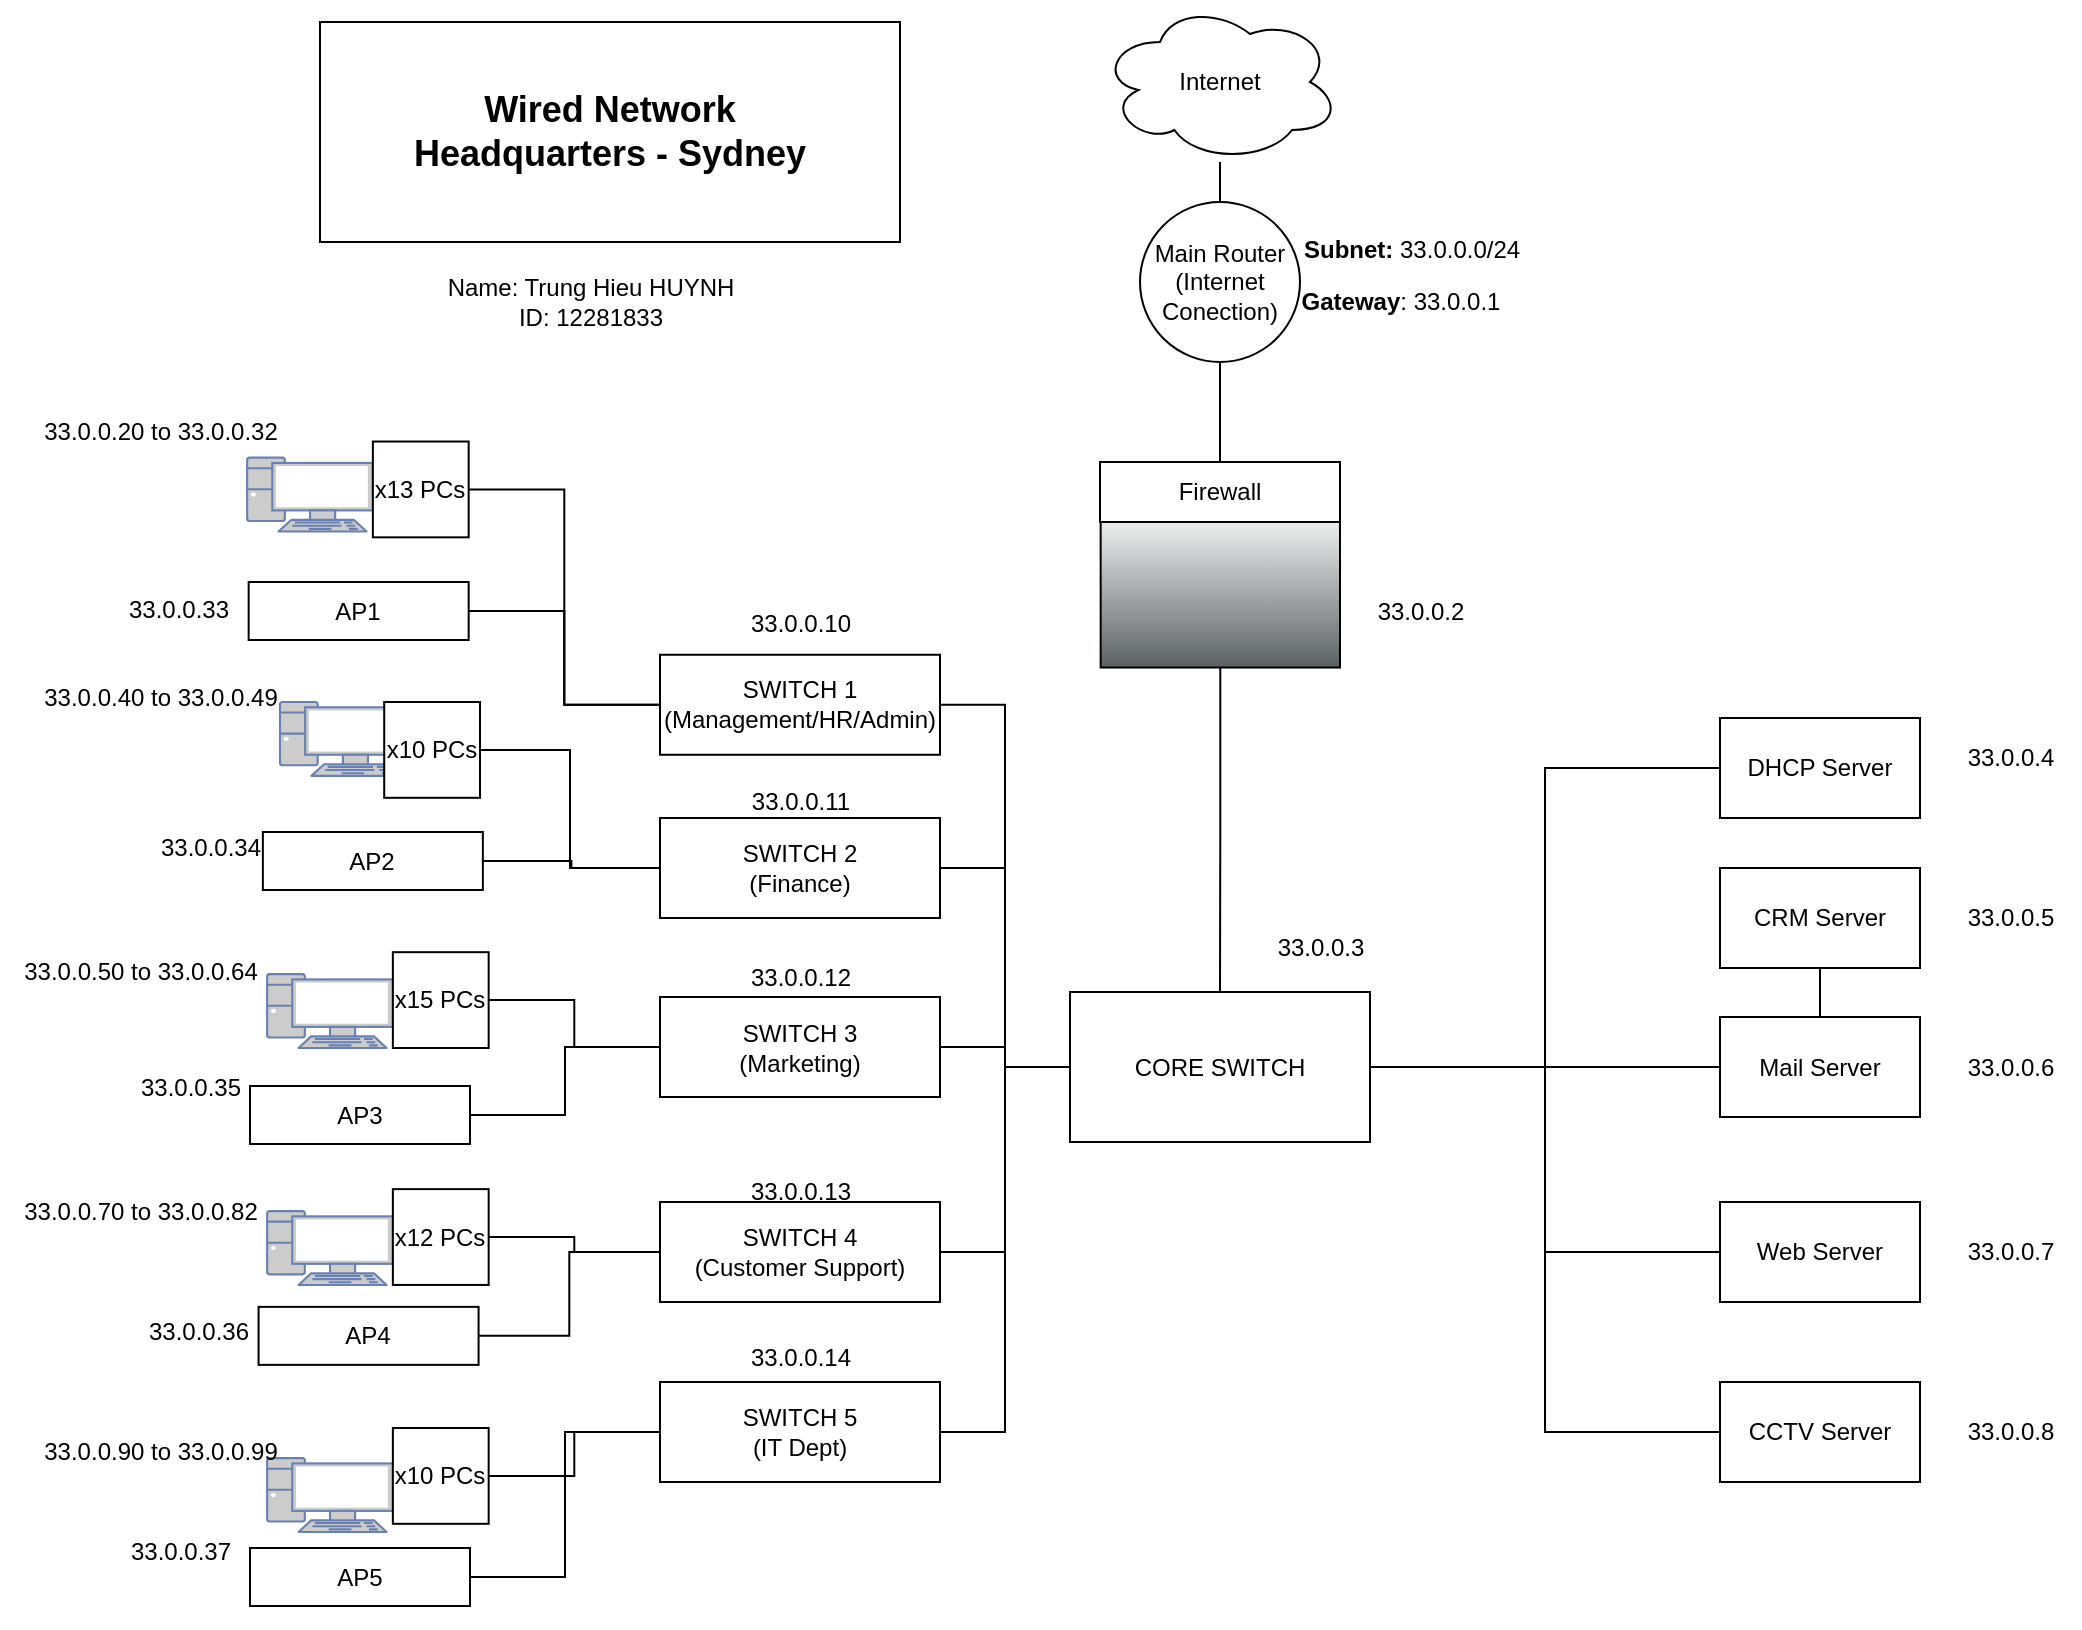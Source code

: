 <mxfile version="26.2.15">
  <diagram name="Page-1" id="qFAtJuwPg8JW1aZ13dqq">
    <mxGraphModel dx="1489" dy="894" grid="1" gridSize="10" guides="1" tooltips="1" connect="1" arrows="1" fold="1" page="1" pageScale="1" pageWidth="1100" pageHeight="850" math="0" shadow="0">
      <root>
        <mxCell id="0" />
        <mxCell id="1" parent="0" />
        <mxCell id="YjkJPCfu2g2Q44yJsQ8B-32" style="edgeStyle=orthogonalEdgeStyle;rounded=0;orthogonalLoop=1;jettySize=auto;html=1;entryX=0.5;entryY=0;entryDx=0;entryDy=0;endArrow=none;startFill=0;" parent="1" source="YjkJPCfu2g2Q44yJsQ8B-1" target="YjkJPCfu2g2Q44yJsQ8B-2" edge="1">
          <mxGeometry relative="1" as="geometry" />
        </mxCell>
        <mxCell id="YjkJPCfu2g2Q44yJsQ8B-1" value="Internet" style="ellipse;shape=cloud;whiteSpace=wrap;html=1;" parent="1" vertex="1">
          <mxGeometry x="560" y="10" width="120" height="80" as="geometry" />
        </mxCell>
        <mxCell id="YjkJPCfu2g2Q44yJsQ8B-33" style="rounded=0;orthogonalLoop=1;jettySize=auto;html=1;entryX=0.5;entryY=0;entryDx=0;entryDy=0;endArrow=none;startFill=0;" parent="1" source="YjkJPCfu2g2Q44yJsQ8B-2" target="YjkJPCfu2g2Q44yJsQ8B-6" edge="1">
          <mxGeometry relative="1" as="geometry" />
        </mxCell>
        <mxCell id="YjkJPCfu2g2Q44yJsQ8B-2" value="Main Router&lt;div&gt;(Internet Conection)&lt;/div&gt;" style="ellipse;whiteSpace=wrap;html=1;aspect=fixed;" parent="1" vertex="1">
          <mxGeometry x="580" y="110" width="80" height="80" as="geometry" />
        </mxCell>
        <mxCell id="YjkJPCfu2g2Q44yJsQ8B-7" value="" style="group" parent="1" vertex="1" connectable="0">
          <mxGeometry x="560" y="240" width="120" height="102.76" as="geometry" />
        </mxCell>
        <mxCell id="YjkJPCfu2g2Q44yJsQ8B-5" value="" style="shape=mxgraph.networks2.icon;aspect=fixed;fillColor=#EDEDED;strokeColor=#000000;gradientColor=#5B6163;network2IconShadow=1;network2bgFillColor=none;network2Icon=mxgraph.networks2.firewall;network2IconXOffset=0.0;network2IconYOffset=0.0;network2IconW=1;network2IconH=0.608;" parent="YjkJPCfu2g2Q44yJsQ8B-7" vertex="1">
          <mxGeometry x="0.33" y="30" width="119.67" height="72.76" as="geometry" />
        </mxCell>
        <mxCell id="YjkJPCfu2g2Q44yJsQ8B-6" value="Firewall" style="rounded=0;whiteSpace=wrap;html=1;" parent="YjkJPCfu2g2Q44yJsQ8B-7" vertex="1">
          <mxGeometry width="120" height="30" as="geometry" />
        </mxCell>
        <mxCell id="YjkJPCfu2g2Q44yJsQ8B-55" style="edgeStyle=orthogonalEdgeStyle;rounded=0;orthogonalLoop=1;jettySize=auto;html=1;entryX=0;entryY=0.5;entryDx=0;entryDy=0;endArrow=none;startFill=0;" parent="1" source="YjkJPCfu2g2Q44yJsQ8B-8" target="YjkJPCfu2g2Q44yJsQ8B-18" edge="1">
          <mxGeometry relative="1" as="geometry" />
        </mxCell>
        <mxCell id="YjkJPCfu2g2Q44yJsQ8B-56" style="edgeStyle=orthogonalEdgeStyle;rounded=0;orthogonalLoop=1;jettySize=auto;html=1;endArrow=none;startFill=0;" parent="1" source="YjkJPCfu2g2Q44yJsQ8B-8" target="YjkJPCfu2g2Q44yJsQ8B-20" edge="1">
          <mxGeometry relative="1" as="geometry" />
        </mxCell>
        <mxCell id="YjkJPCfu2g2Q44yJsQ8B-57" style="edgeStyle=orthogonalEdgeStyle;rounded=0;orthogonalLoop=1;jettySize=auto;html=1;entryX=0;entryY=0.5;entryDx=0;entryDy=0;endArrow=none;startFill=0;" parent="1" source="YjkJPCfu2g2Q44yJsQ8B-8" target="YjkJPCfu2g2Q44yJsQ8B-19" edge="1">
          <mxGeometry relative="1" as="geometry" />
        </mxCell>
        <mxCell id="dgyicYW2mbPfEkkoXrJB-6" style="edgeStyle=orthogonalEdgeStyle;rounded=0;orthogonalLoop=1;jettySize=auto;html=1;entryX=0;entryY=0.5;entryDx=0;entryDy=0;endArrow=none;startFill=0;" parent="1" source="YjkJPCfu2g2Q44yJsQ8B-8" target="dgyicYW2mbPfEkkoXrJB-3" edge="1">
          <mxGeometry relative="1" as="geometry" />
        </mxCell>
        <mxCell id="dgyicYW2mbPfEkkoXrJB-7" style="edgeStyle=orthogonalEdgeStyle;rounded=0;orthogonalLoop=1;jettySize=auto;html=1;entryX=0;entryY=0.5;entryDx=0;entryDy=0;endArrow=none;startFill=0;" parent="1" source="YjkJPCfu2g2Q44yJsQ8B-8" target="dgyicYW2mbPfEkkoXrJB-2" edge="1">
          <mxGeometry relative="1" as="geometry" />
        </mxCell>
        <mxCell id="EqXGCLOkD7mdPkbikTEO-46" style="edgeStyle=orthogonalEdgeStyle;rounded=0;orthogonalLoop=1;jettySize=auto;html=1;entryX=1;entryY=0.5;entryDx=0;entryDy=0;endArrow=none;startFill=0;" parent="1" source="YjkJPCfu2g2Q44yJsQ8B-8" target="YjkJPCfu2g2Q44yJsQ8B-10" edge="1">
          <mxGeometry relative="1" as="geometry" />
        </mxCell>
        <mxCell id="EqXGCLOkD7mdPkbikTEO-47" style="edgeStyle=orthogonalEdgeStyle;rounded=0;orthogonalLoop=1;jettySize=auto;html=1;entryX=1;entryY=0.5;entryDx=0;entryDy=0;endArrow=none;startFill=0;" parent="1" source="YjkJPCfu2g2Q44yJsQ8B-8" target="YjkJPCfu2g2Q44yJsQ8B-9" edge="1">
          <mxGeometry relative="1" as="geometry" />
        </mxCell>
        <mxCell id="EqXGCLOkD7mdPkbikTEO-48" style="edgeStyle=orthogonalEdgeStyle;rounded=0;orthogonalLoop=1;jettySize=auto;html=1;entryX=1;entryY=0.5;entryDx=0;entryDy=0;endArrow=none;startFill=0;" parent="1" source="YjkJPCfu2g2Q44yJsQ8B-8" target="EqXGCLOkD7mdPkbikTEO-1" edge="1">
          <mxGeometry relative="1" as="geometry" />
        </mxCell>
        <mxCell id="EqXGCLOkD7mdPkbikTEO-49" style="edgeStyle=orthogonalEdgeStyle;rounded=0;orthogonalLoop=1;jettySize=auto;html=1;entryX=1;entryY=0.5;entryDx=0;entryDy=0;endArrow=none;startFill=0;" parent="1" source="YjkJPCfu2g2Q44yJsQ8B-8" target="EqXGCLOkD7mdPkbikTEO-2" edge="1">
          <mxGeometry relative="1" as="geometry" />
        </mxCell>
        <mxCell id="EqXGCLOkD7mdPkbikTEO-50" style="edgeStyle=orthogonalEdgeStyle;rounded=0;orthogonalLoop=1;jettySize=auto;html=1;entryX=1;entryY=0.5;entryDx=0;entryDy=0;endArrow=none;startFill=0;" parent="1" source="YjkJPCfu2g2Q44yJsQ8B-8" target="EqXGCLOkD7mdPkbikTEO-3" edge="1">
          <mxGeometry relative="1" as="geometry" />
        </mxCell>
        <mxCell id="YjkJPCfu2g2Q44yJsQ8B-8" value="CORE SWITCH" style="rounded=0;whiteSpace=wrap;html=1;" parent="1" vertex="1">
          <mxGeometry x="545" y="505" width="150" height="75" as="geometry" />
        </mxCell>
        <mxCell id="EqXGCLOkD7mdPkbikTEO-40" style="edgeStyle=orthogonalEdgeStyle;rounded=0;orthogonalLoop=1;jettySize=auto;html=1;entryX=1;entryY=0.5;entryDx=0;entryDy=0;endArrow=none;startFill=0;" parent="1" source="YjkJPCfu2g2Q44yJsQ8B-9" target="EqXGCLOkD7mdPkbikTEO-23" edge="1">
          <mxGeometry relative="1" as="geometry" />
        </mxCell>
        <mxCell id="EqXGCLOkD7mdPkbikTEO-61" style="edgeStyle=orthogonalEdgeStyle;rounded=0;orthogonalLoop=1;jettySize=auto;html=1;entryX=1;entryY=0.5;entryDx=0;entryDy=0;endArrow=none;startFill=0;" parent="1" source="YjkJPCfu2g2Q44yJsQ8B-9" target="EqXGCLOkD7mdPkbikTEO-54" edge="1">
          <mxGeometry relative="1" as="geometry" />
        </mxCell>
        <mxCell id="YjkJPCfu2g2Q44yJsQ8B-9" value="SWITCH 2&lt;div&gt;(Finance)&lt;/div&gt;" style="rounded=0;whiteSpace=wrap;html=1;" parent="1" vertex="1">
          <mxGeometry x="340" y="418" width="140" height="50" as="geometry" />
        </mxCell>
        <mxCell id="EqXGCLOkD7mdPkbikTEO-45" style="edgeStyle=orthogonalEdgeStyle;rounded=0;orthogonalLoop=1;jettySize=auto;html=1;entryX=1;entryY=0.5;entryDx=0;entryDy=0;endArrow=none;startFill=0;" parent="1" source="YjkJPCfu2g2Q44yJsQ8B-10" target="YjkJPCfu2g2Q44yJsQ8B-11" edge="1">
          <mxGeometry relative="1" as="geometry" />
        </mxCell>
        <mxCell id="EqXGCLOkD7mdPkbikTEO-59" style="edgeStyle=orthogonalEdgeStyle;rounded=0;orthogonalLoop=1;jettySize=auto;html=1;entryX=1;entryY=0.5;entryDx=0;entryDy=0;endArrow=none;startFill=0;" parent="1" source="YjkJPCfu2g2Q44yJsQ8B-10" target="EqXGCLOkD7mdPkbikTEO-53" edge="1">
          <mxGeometry relative="1" as="geometry" />
        </mxCell>
        <mxCell id="YjkJPCfu2g2Q44yJsQ8B-10" value="SWITCH&amp;nbsp;&lt;span style=&quot;background-color: transparent; color: light-dark(rgb(0, 0, 0), rgb(255, 255, 255));&quot;&gt;1&lt;/span&gt;&lt;div&gt;&lt;span style=&quot;background-color: transparent; color: light-dark(rgb(0, 0, 0), rgb(255, 255, 255));&quot;&gt;(Management/&lt;/span&gt;&lt;span style=&quot;background-color: transparent; color: light-dark(rgb(0, 0, 0), rgb(255, 255, 255));&quot;&gt;HR/Admin&lt;/span&gt;&lt;span style=&quot;background-color: transparent; color: light-dark(rgb(0, 0, 0), rgb(255, 255, 255));&quot;&gt;)&lt;/span&gt;&lt;/div&gt;" style="rounded=0;whiteSpace=wrap;html=1;" parent="1" vertex="1">
          <mxGeometry x="340" y="336.38" width="140" height="50" as="geometry" />
        </mxCell>
        <mxCell id="YjkJPCfu2g2Q44yJsQ8B-18" value="DHCP Server" style="rounded=0;whiteSpace=wrap;html=1;" parent="1" vertex="1">
          <mxGeometry x="870" y="368" width="100" height="50" as="geometry" />
        </mxCell>
        <mxCell id="YjkJPCfu2g2Q44yJsQ8B-19" value="Web Server" style="rounded=0;whiteSpace=wrap;html=1;" parent="1" vertex="1">
          <mxGeometry x="870" y="610" width="100" height="50" as="geometry" />
        </mxCell>
        <mxCell id="YjkJPCfu2g2Q44yJsQ8B-20" value="CRM Server" style="rounded=0;whiteSpace=wrap;html=1;" parent="1" vertex="1">
          <mxGeometry x="870" y="443" width="100" height="50" as="geometry" />
        </mxCell>
        <mxCell id="YjkJPCfu2g2Q44yJsQ8B-34" style="edgeStyle=orthogonalEdgeStyle;rounded=0;orthogonalLoop=1;jettySize=auto;html=1;endArrow=none;startFill=0;" parent="1" source="YjkJPCfu2g2Q44yJsQ8B-5" target="YjkJPCfu2g2Q44yJsQ8B-8" edge="1">
          <mxGeometry relative="1" as="geometry" />
        </mxCell>
        <mxCell id="YjkJPCfu2g2Q44yJsQ8B-48" value="&lt;b&gt;&lt;font style=&quot;font-size: 18px;&quot;&gt;Wired Network&lt;/font&gt;&lt;/b&gt;&lt;div&gt;&lt;b&gt;&lt;font style=&quot;font-size: 18px;&quot;&gt;Headquarters - Sydney&lt;/font&gt;&lt;/b&gt;&lt;/div&gt;" style="text;html=1;align=center;verticalAlign=middle;whiteSpace=wrap;rounded=0;strokeColor=default;fillColor=none;" parent="1" vertex="1">
          <mxGeometry x="170" y="20" width="290" height="110" as="geometry" />
        </mxCell>
        <mxCell id="YjkJPCfu2g2Q44yJsQ8B-49" value="&lt;b&gt;Gateway&lt;/b&gt;: 33.0.0.1" style="text;html=1;align=center;verticalAlign=middle;resizable=0;points=[];autosize=1;strokeColor=none;fillColor=none;" parent="1" vertex="1">
          <mxGeometry x="650" y="145" width="120" height="30" as="geometry" />
        </mxCell>
        <mxCell id="YjkJPCfu2g2Q44yJsQ8B-50" value="33.0.0.2" style="text;html=1;align=center;verticalAlign=middle;resizable=0;points=[];autosize=1;strokeColor=none;fillColor=none;" parent="1" vertex="1">
          <mxGeometry x="685" y="300" width="70" height="30" as="geometry" />
        </mxCell>
        <mxCell id="YjkJPCfu2g2Q44yJsQ8B-51" value="33.0.0.3" style="text;html=1;align=center;verticalAlign=middle;resizable=0;points=[];autosize=1;strokeColor=none;fillColor=none;" parent="1" vertex="1">
          <mxGeometry x="635" y="468" width="70" height="30" as="geometry" />
        </mxCell>
        <mxCell id="YjkJPCfu2g2Q44yJsQ8B-52" value="33.0.0.5" style="text;html=1;align=center;verticalAlign=middle;resizable=0;points=[];autosize=1;strokeColor=none;fillColor=none;" parent="1" vertex="1">
          <mxGeometry x="980" y="453" width="70" height="30" as="geometry" />
        </mxCell>
        <mxCell id="YjkJPCfu2g2Q44yJsQ8B-53" value="33.0.0.4" style="text;html=1;align=center;verticalAlign=middle;resizable=0;points=[];autosize=1;strokeColor=none;fillColor=none;" parent="1" vertex="1">
          <mxGeometry x="980" y="372.76" width="70" height="30" as="geometry" />
        </mxCell>
        <mxCell id="YjkJPCfu2g2Q44yJsQ8B-54" value="33.0.0.6" style="text;html=1;align=center;verticalAlign=middle;resizable=0;points=[];autosize=1;strokeColor=none;fillColor=none;" parent="1" vertex="1">
          <mxGeometry x="980" y="527.5" width="70" height="30" as="geometry" />
        </mxCell>
        <mxCell id="YjkJPCfu2g2Q44yJsQ8B-59" value="33.0.0.10" style="text;html=1;align=center;verticalAlign=middle;resizable=0;points=[];autosize=1;strokeColor=none;fillColor=none;" parent="1" vertex="1">
          <mxGeometry x="375" y="306.38" width="70" height="30" as="geometry" />
        </mxCell>
        <mxCell id="YjkJPCfu2g2Q44yJsQ8B-60" value="33.0.0.11" style="text;html=1;align=center;verticalAlign=middle;resizable=0;points=[];autosize=1;strokeColor=none;fillColor=none;" parent="1" vertex="1">
          <mxGeometry x="375" y="395" width="70" height="30" as="geometry" />
        </mxCell>
        <mxCell id="YjkJPCfu2g2Q44yJsQ8B-61" value="&lt;strong&gt;Subnet:&lt;/strong&gt; 33.0.0.0/24" style="text;whiteSpace=wrap;html=1;" parent="1" vertex="1">
          <mxGeometry x="660" y="120" width="150" height="40" as="geometry" />
        </mxCell>
        <mxCell id="YjkJPCfu2g2Q44yJsQ8B-62" value="&lt;div&gt;Name: Trung Hieu HUYNH&lt;/div&gt;&lt;div&gt;ID: 12281833&lt;/div&gt;" style="text;html=1;align=center;verticalAlign=middle;resizable=0;points=[];autosize=1;strokeColor=none;fillColor=none;" parent="1" vertex="1">
          <mxGeometry x="220" y="140" width="170" height="40" as="geometry" />
        </mxCell>
        <mxCell id="dgyicYW2mbPfEkkoXrJB-2" value="CCTV Server" style="rounded=0;whiteSpace=wrap;html=1;" parent="1" vertex="1">
          <mxGeometry x="870" y="700" width="100" height="50" as="geometry" />
        </mxCell>
        <mxCell id="dgyicYW2mbPfEkkoXrJB-3" value="Mail Server" style="rounded=0;whiteSpace=wrap;html=1;" parent="1" vertex="1">
          <mxGeometry x="870" y="517.5" width="100" height="50" as="geometry" />
        </mxCell>
        <mxCell id="dgyicYW2mbPfEkkoXrJB-4" value="33.0.0.7" style="text;html=1;align=center;verticalAlign=middle;resizable=0;points=[];autosize=1;strokeColor=none;fillColor=none;" parent="1" vertex="1">
          <mxGeometry x="980" y="620" width="70" height="30" as="geometry" />
        </mxCell>
        <mxCell id="dgyicYW2mbPfEkkoXrJB-5" value="33.0.0.8" style="text;html=1;align=center;verticalAlign=middle;resizable=0;points=[];autosize=1;strokeColor=none;fillColor=none;" parent="1" vertex="1">
          <mxGeometry x="980" y="710" width="70" height="30" as="geometry" />
        </mxCell>
        <mxCell id="EqXGCLOkD7mdPkbikTEO-41" style="edgeStyle=orthogonalEdgeStyle;rounded=0;orthogonalLoop=1;jettySize=auto;html=1;endArrow=none;startFill=0;" parent="1" source="EqXGCLOkD7mdPkbikTEO-1" target="EqXGCLOkD7mdPkbikTEO-28" edge="1">
          <mxGeometry relative="1" as="geometry" />
        </mxCell>
        <mxCell id="EqXGCLOkD7mdPkbikTEO-62" style="edgeStyle=orthogonalEdgeStyle;rounded=0;orthogonalLoop=1;jettySize=auto;html=1;endArrow=none;startFill=0;" parent="1" source="EqXGCLOkD7mdPkbikTEO-1" target="EqXGCLOkD7mdPkbikTEO-55" edge="1">
          <mxGeometry relative="1" as="geometry" />
        </mxCell>
        <mxCell id="EqXGCLOkD7mdPkbikTEO-1" value="SWITCH 3&lt;div&gt;(Marketing)&lt;/div&gt;" style="rounded=0;whiteSpace=wrap;html=1;" parent="1" vertex="1">
          <mxGeometry x="340" y="507.5" width="140" height="50" as="geometry" />
        </mxCell>
        <mxCell id="EqXGCLOkD7mdPkbikTEO-42" style="edgeStyle=orthogonalEdgeStyle;rounded=0;orthogonalLoop=1;jettySize=auto;html=1;endArrow=none;startFill=0;" parent="1" source="EqXGCLOkD7mdPkbikTEO-2" target="EqXGCLOkD7mdPkbikTEO-33" edge="1">
          <mxGeometry relative="1" as="geometry" />
        </mxCell>
        <mxCell id="EqXGCLOkD7mdPkbikTEO-65" style="edgeStyle=orthogonalEdgeStyle;rounded=0;orthogonalLoop=1;jettySize=auto;html=1;entryX=1;entryY=0.5;entryDx=0;entryDy=0;endArrow=none;startFill=0;" parent="1" source="EqXGCLOkD7mdPkbikTEO-2" target="EqXGCLOkD7mdPkbikTEO-56" edge="1">
          <mxGeometry relative="1" as="geometry" />
        </mxCell>
        <mxCell id="EqXGCLOkD7mdPkbikTEO-2" value="SWITCH 4&lt;div&gt;(Customer Support)&lt;/div&gt;" style="rounded=0;whiteSpace=wrap;html=1;" parent="1" vertex="1">
          <mxGeometry x="340" y="610" width="140" height="50" as="geometry" />
        </mxCell>
        <mxCell id="EqXGCLOkD7mdPkbikTEO-43" style="edgeStyle=orthogonalEdgeStyle;rounded=0;orthogonalLoop=1;jettySize=auto;html=1;entryX=1;entryY=0.5;entryDx=0;entryDy=0;endArrow=none;startFill=0;" parent="1" source="EqXGCLOkD7mdPkbikTEO-3" target="EqXGCLOkD7mdPkbikTEO-38" edge="1">
          <mxGeometry relative="1" as="geometry" />
        </mxCell>
        <mxCell id="EqXGCLOkD7mdPkbikTEO-64" style="edgeStyle=orthogonalEdgeStyle;rounded=0;orthogonalLoop=1;jettySize=auto;html=1;entryX=1;entryY=0.5;entryDx=0;entryDy=0;endArrow=none;startFill=0;" parent="1" source="EqXGCLOkD7mdPkbikTEO-3" target="EqXGCLOkD7mdPkbikTEO-57" edge="1">
          <mxGeometry relative="1" as="geometry" />
        </mxCell>
        <mxCell id="EqXGCLOkD7mdPkbikTEO-3" value="SWITCH 5&lt;div&gt;(IT Dept)&lt;/div&gt;" style="rounded=0;whiteSpace=wrap;html=1;" parent="1" vertex="1">
          <mxGeometry x="340" y="700" width="140" height="50" as="geometry" />
        </mxCell>
        <mxCell id="EqXGCLOkD7mdPkbikTEO-4" value="33.0.0.12" style="text;html=1;align=center;verticalAlign=middle;resizable=0;points=[];autosize=1;strokeColor=none;fillColor=none;" parent="1" vertex="1">
          <mxGeometry x="375" y="483" width="70" height="30" as="geometry" />
        </mxCell>
        <mxCell id="EqXGCLOkD7mdPkbikTEO-5" value="33.0.0.13" style="text;html=1;align=center;verticalAlign=middle;resizable=0;points=[];autosize=1;strokeColor=none;fillColor=none;" parent="1" vertex="1">
          <mxGeometry x="375" y="590" width="70" height="30" as="geometry" />
        </mxCell>
        <mxCell id="EqXGCLOkD7mdPkbikTEO-6" value="33.0.0.14" style="text;html=1;align=center;verticalAlign=middle;resizable=0;points=[];autosize=1;strokeColor=none;fillColor=none;" parent="1" vertex="1">
          <mxGeometry x="375" y="672.5" width="70" height="30" as="geometry" />
        </mxCell>
        <mxCell id="EqXGCLOkD7mdPkbikTEO-7" style="edgeStyle=orthogonalEdgeStyle;rounded=0;orthogonalLoop=1;jettySize=auto;html=1;exitX=0.5;exitY=1;exitDx=0;exitDy=0;" parent="1" source="YjkJPCfu2g2Q44yJsQ8B-9" target="YjkJPCfu2g2Q44yJsQ8B-9" edge="1">
          <mxGeometry relative="1" as="geometry" />
        </mxCell>
        <mxCell id="EqXGCLOkD7mdPkbikTEO-8" value="" style="group" parent="1" vertex="1" connectable="0">
          <mxGeometry x="110" y="229.76" width="140" height="113" as="geometry" />
        </mxCell>
        <mxCell id="YjkJPCfu2g2Q44yJsQ8B-23" value="" style="fontColor=#0066CC;verticalAlign=top;verticalLabelPosition=bottom;labelPosition=center;align=center;html=1;outlineConnect=0;fillColor=#CCCCCC;strokeColor=#6881B3;gradientColor=none;gradientDirection=north;strokeWidth=2;shape=mxgraph.networks.pc;" parent="EqXGCLOkD7mdPkbikTEO-8" vertex="1">
          <mxGeometry x="23.571" y="8.065" width="62.857" height="36.928" as="geometry" />
        </mxCell>
        <mxCell id="YjkJPCfu2g2Q44yJsQ8B-11" value="x13 PCs" style="whiteSpace=wrap;html=1;aspect=fixed;" parent="EqXGCLOkD7mdPkbikTEO-8" vertex="1">
          <mxGeometry x="86.429" y="0.003" width="47.9" height="47.9" as="geometry" />
        </mxCell>
        <mxCell id="EqXGCLOkD7mdPkbikTEO-53" value="AP1" style="rounded=0;whiteSpace=wrap;html=1;" parent="EqXGCLOkD7mdPkbikTEO-8" vertex="1">
          <mxGeometry x="24.33" y="70.24" width="110" height="29" as="geometry" />
        </mxCell>
        <mxCell id="EqXGCLOkD7mdPkbikTEO-19" value="" style="group" parent="1" vertex="1" connectable="0">
          <mxGeometry x="110" y="372.76" width="140" height="137.24" as="geometry" />
        </mxCell>
        <mxCell id="EqXGCLOkD7mdPkbikTEO-20" value="" style="group" parent="EqXGCLOkD7mdPkbikTEO-19" vertex="1" connectable="0">
          <mxGeometry x="40.001" y="-12.765" width="101.429" height="92.175" as="geometry" />
        </mxCell>
        <mxCell id="EqXGCLOkD7mdPkbikTEO-21" value="" style="fontColor=#0066CC;verticalAlign=top;verticalLabelPosition=bottom;labelPosition=center;align=center;html=1;outlineConnect=0;fillColor=#CCCCCC;strokeColor=#6881B3;gradientColor=none;gradientDirection=north;strokeWidth=2;shape=mxgraph.networks.pc;" parent="EqXGCLOkD7mdPkbikTEO-20" vertex="1">
          <mxGeometry width="62.857" height="36.928" as="geometry" />
        </mxCell>
        <mxCell id="EqXGCLOkD7mdPkbikTEO-54" value="AP2" style="rounded=0;whiteSpace=wrap;html=1;" parent="EqXGCLOkD7mdPkbikTEO-20" vertex="1">
          <mxGeometry x="-8.571" y="65.005" width="110" height="29" as="geometry" />
        </mxCell>
        <mxCell id="EqXGCLOkD7mdPkbikTEO-23" value="x10 PCs" style="whiteSpace=wrap;html=1;aspect=fixed;" parent="EqXGCLOkD7mdPkbikTEO-19" vertex="1">
          <mxGeometry x="92.099" y="-12.757" width="47.9" height="47.9" as="geometry" />
        </mxCell>
        <mxCell id="EqXGCLOkD7mdPkbikTEO-67" value="33.0.0.34" style="text;html=1;align=center;verticalAlign=middle;resizable=0;points=[];autosize=1;strokeColor=none;fillColor=none;" parent="EqXGCLOkD7mdPkbikTEO-19" vertex="1">
          <mxGeometry x="-30" y="45.12" width="70" height="30" as="geometry" />
        </mxCell>
        <mxCell id="EqXGCLOkD7mdPkbikTEO-24" value="" style="group" parent="1" vertex="1" connectable="0">
          <mxGeometry x="120" y="468" width="140" height="113.0" as="geometry" />
        </mxCell>
        <mxCell id="EqXGCLOkD7mdPkbikTEO-25" value="" style="group" parent="EqXGCLOkD7mdPkbikTEO-24" vertex="1" connectable="0">
          <mxGeometry x="23.571" y="28.065" width="110.757" height="84.935" as="geometry" />
        </mxCell>
        <mxCell id="EqXGCLOkD7mdPkbikTEO-26" value="" style="fontColor=#0066CC;verticalAlign=top;verticalLabelPosition=bottom;labelPosition=center;align=center;html=1;outlineConnect=0;fillColor=#CCCCCC;strokeColor=#6881B3;gradientColor=none;gradientDirection=north;strokeWidth=2;shape=mxgraph.networks.pc;" parent="EqXGCLOkD7mdPkbikTEO-25" vertex="1">
          <mxGeometry width="62.857" height="36.928" as="geometry" />
        </mxCell>
        <mxCell id="EqXGCLOkD7mdPkbikTEO-55" value="AP3" style="rounded=0;whiteSpace=wrap;html=1;" parent="EqXGCLOkD7mdPkbikTEO-25" vertex="1">
          <mxGeometry x="-8.571" y="55.935" width="110" height="29" as="geometry" />
        </mxCell>
        <mxCell id="EqXGCLOkD7mdPkbikTEO-28" value="x15 PCs" style="whiteSpace=wrap;html=1;aspect=fixed;" parent="EqXGCLOkD7mdPkbikTEO-25" vertex="1">
          <mxGeometry x="62.857" y="-10.972" width="47.9" height="47.9" as="geometry" />
        </mxCell>
        <mxCell id="EqXGCLOkD7mdPkbikTEO-29" value="" style="group" parent="1" vertex="1" connectable="0">
          <mxGeometry x="110" y="618" width="140" height="113" as="geometry" />
        </mxCell>
        <mxCell id="EqXGCLOkD7mdPkbikTEO-30" value="" style="group" parent="EqXGCLOkD7mdPkbikTEO-29" vertex="1" connectable="0">
          <mxGeometry x="23.571" y="28.065" width="110.757" height="84.935" as="geometry" />
        </mxCell>
        <mxCell id="EqXGCLOkD7mdPkbikTEO-31" value="" style="fontColor=#0066CC;verticalAlign=top;verticalLabelPosition=bottom;labelPosition=center;align=center;html=1;outlineConnect=0;fillColor=#CCCCCC;strokeColor=#6881B3;gradientColor=none;gradientDirection=north;strokeWidth=2;shape=mxgraph.networks.pc;" parent="EqXGCLOkD7mdPkbikTEO-30" vertex="1">
          <mxGeometry x="10" y="-31.53" width="62.857" height="36.928" as="geometry" />
        </mxCell>
        <mxCell id="EqXGCLOkD7mdPkbikTEO-56" value="AP4" style="rounded=0;whiteSpace=wrap;html=1;" parent="EqXGCLOkD7mdPkbikTEO-30" vertex="1">
          <mxGeometry x="5.719" y="16.365" width="110" height="29" as="geometry" />
        </mxCell>
        <mxCell id="EqXGCLOkD7mdPkbikTEO-33" value="x12 PCs" style="whiteSpace=wrap;html=1;aspect=fixed;" parent="EqXGCLOkD7mdPkbikTEO-30" vertex="1">
          <mxGeometry x="72.857" y="-42.502" width="47.9" height="47.9" as="geometry" />
        </mxCell>
        <mxCell id="EqXGCLOkD7mdPkbikTEO-69" value="33.0.0.36" style="text;html=1;align=center;verticalAlign=middle;resizable=0;points=[];autosize=1;strokeColor=none;fillColor=none;" parent="EqXGCLOkD7mdPkbikTEO-29" vertex="1">
          <mxGeometry x="-36.43" y="41.5" width="70" height="30" as="geometry" />
        </mxCell>
        <mxCell id="EqXGCLOkD7mdPkbikTEO-34" value="" style="group" parent="1" vertex="1" connectable="0">
          <mxGeometry x="120" y="710" width="140" height="113" as="geometry" />
        </mxCell>
        <mxCell id="EqXGCLOkD7mdPkbikTEO-35" value="" style="group" parent="EqXGCLOkD7mdPkbikTEO-34" vertex="1" connectable="0">
          <mxGeometry x="23.571" y="28.065" width="101.429" height="84.935" as="geometry" />
        </mxCell>
        <mxCell id="EqXGCLOkD7mdPkbikTEO-36" value="" style="fontColor=#0066CC;verticalAlign=top;verticalLabelPosition=bottom;labelPosition=center;align=center;html=1;outlineConnect=0;fillColor=#CCCCCC;strokeColor=#6881B3;gradientColor=none;gradientDirection=north;strokeWidth=2;shape=mxgraph.networks.pc;" parent="EqXGCLOkD7mdPkbikTEO-35" vertex="1">
          <mxGeometry width="62.857" height="36.928" as="geometry" />
        </mxCell>
        <mxCell id="EqXGCLOkD7mdPkbikTEO-57" value="AP5" style="rounded=0;whiteSpace=wrap;html=1;" parent="EqXGCLOkD7mdPkbikTEO-35" vertex="1">
          <mxGeometry x="-8.571" y="44.935" width="110" height="29" as="geometry" />
        </mxCell>
        <mxCell id="EqXGCLOkD7mdPkbikTEO-38" value="x10 PCs" style="whiteSpace=wrap;html=1;aspect=fixed;" parent="EqXGCLOkD7mdPkbikTEO-34" vertex="1">
          <mxGeometry x="86.429" y="13.003" width="47.9" height="47.9" as="geometry" />
        </mxCell>
        <mxCell id="YjkJPCfu2g2Q44yJsQ8B-63" value="33.0.0.20 to 33.0.0.32" style="text;html=1;align=center;verticalAlign=middle;resizable=0;points=[];autosize=1;strokeColor=none;fillColor=none;" parent="1" vertex="1">
          <mxGeometry x="20" y="210" width="140" height="30" as="geometry" />
        </mxCell>
        <mxCell id="EqXGCLOkD7mdPkbikTEO-32" value="33.0.0.70 to 33.0.0.82" style="text;html=1;align=center;verticalAlign=middle;resizable=0;points=[];autosize=1;strokeColor=none;fillColor=none;" parent="1" vertex="1">
          <mxGeometry x="10" y="600" width="140" height="30" as="geometry" />
        </mxCell>
        <mxCell id="EqXGCLOkD7mdPkbikTEO-37" value="33.0.0.90 to 33.0.0.99" style="text;html=1;align=center;verticalAlign=middle;resizable=0;points=[];autosize=1;strokeColor=none;fillColor=none;" parent="1" vertex="1">
          <mxGeometry x="20" y="720" width="140" height="30" as="geometry" />
        </mxCell>
        <mxCell id="EqXGCLOkD7mdPkbikTEO-68" value="33.0.0.35" style="text;html=1;align=center;verticalAlign=middle;resizable=0;points=[];autosize=1;strokeColor=none;fillColor=none;" parent="1" vertex="1">
          <mxGeometry x="70" y="537.5" width="70" height="30" as="geometry" />
        </mxCell>
        <mxCell id="EqXGCLOkD7mdPkbikTEO-70" value="33.0.0.37" style="text;html=1;align=center;verticalAlign=middle;resizable=0;points=[];autosize=1;strokeColor=none;fillColor=none;" parent="1" vertex="1">
          <mxGeometry x="65" y="770" width="70" height="30" as="geometry" />
        </mxCell>
        <mxCell id="EqXGCLOkD7mdPkbikTEO-22" value="33.0.0.40 to 33.0.0.49" style="text;html=1;align=center;verticalAlign=middle;resizable=0;points=[];autosize=1;strokeColor=none;fillColor=none;" parent="1" vertex="1">
          <mxGeometry x="20" y="342.76" width="140" height="30" as="geometry" />
        </mxCell>
        <mxCell id="EqXGCLOkD7mdPkbikTEO-27" value="33.0.0.50 to 33.0.0.64" style="text;html=1;align=center;verticalAlign=middle;resizable=0;points=[];autosize=1;strokeColor=none;fillColor=none;" parent="1" vertex="1">
          <mxGeometry x="10" y="480" width="140" height="30" as="geometry" />
        </mxCell>
        <mxCell id="EqXGCLOkD7mdPkbikTEO-66" value="33.0.0.33" style="text;html=1;align=center;verticalAlign=middle;resizable=0;points=[];autosize=1;strokeColor=none;fillColor=none;" parent="1" vertex="1">
          <mxGeometry x="63.57" y="299" width="70" height="30" as="geometry" />
        </mxCell>
      </root>
    </mxGraphModel>
  </diagram>
</mxfile>
